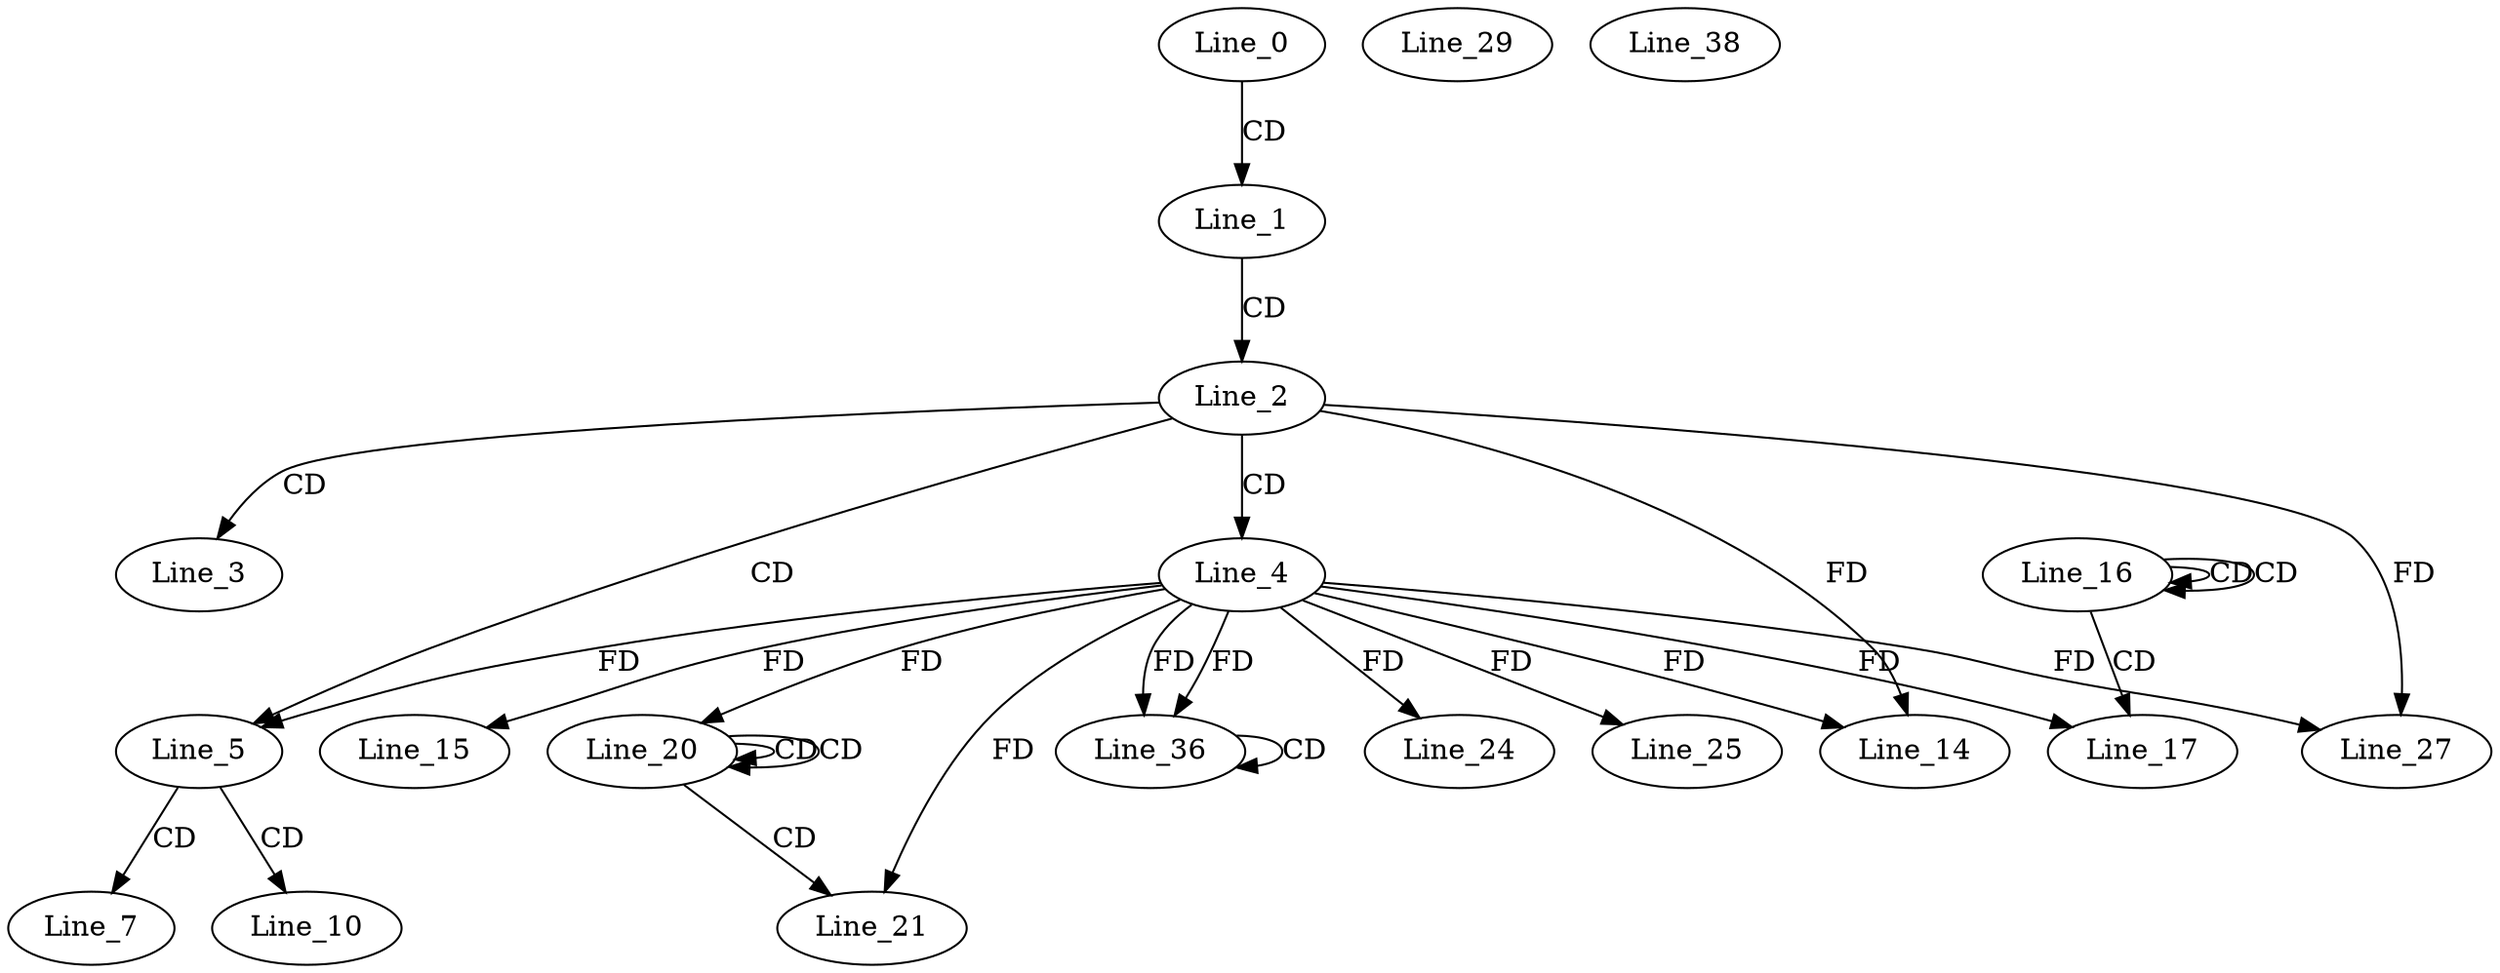 digraph G {
  Line_0;
  Line_1;
  Line_2;
  Line_3;
  Line_4;
  Line_5;
  Line_5;
  Line_7;
  Line_7;
  Line_5;
  Line_10;
  Line_10;
  Line_14;
  Line_14;
  Line_14;
  Line_14;
  Line_15;
  Line_16;
  Line_16;
  Line_16;
  Line_17;
  Line_20;
  Line_20;
  Line_20;
  Line_21;
  Line_24;
  Line_25;
  Line_27;
  Line_27;
  Line_29;
  Line_36;
  Line_36;
  Line_38;
  Line_0 -> Line_1 [ label="CD" ];
  Line_1 -> Line_2 [ label="CD" ];
  Line_2 -> Line_3 [ label="CD" ];
  Line_2 -> Line_4 [ label="CD" ];
  Line_2 -> Line_5 [ label="CD" ];
  Line_4 -> Line_5 [ label="FD" ];
  Line_5 -> Line_7 [ label="CD" ];
  Line_5 -> Line_10 [ label="CD" ];
  Line_4 -> Line_14 [ label="FD" ];
  Line_2 -> Line_14 [ label="FD" ];
  Line_4 -> Line_15 [ label="FD" ];
  Line_16 -> Line_16 [ label="CD" ];
  Line_16 -> Line_16 [ label="CD" ];
  Line_16 -> Line_17 [ label="CD" ];
  Line_4 -> Line_17 [ label="FD" ];
  Line_20 -> Line_20 [ label="CD" ];
  Line_20 -> Line_20 [ label="CD" ];
  Line_4 -> Line_20 [ label="FD" ];
  Line_20 -> Line_21 [ label="CD" ];
  Line_4 -> Line_21 [ label="FD" ];
  Line_4 -> Line_24 [ label="FD" ];
  Line_4 -> Line_25 [ label="FD" ];
  Line_4 -> Line_27 [ label="FD" ];
  Line_2 -> Line_27 [ label="FD" ];
  Line_4 -> Line_36 [ label="FD" ];
  Line_36 -> Line_36 [ label="CD" ];
  Line_4 -> Line_36 [ label="FD" ];
}
